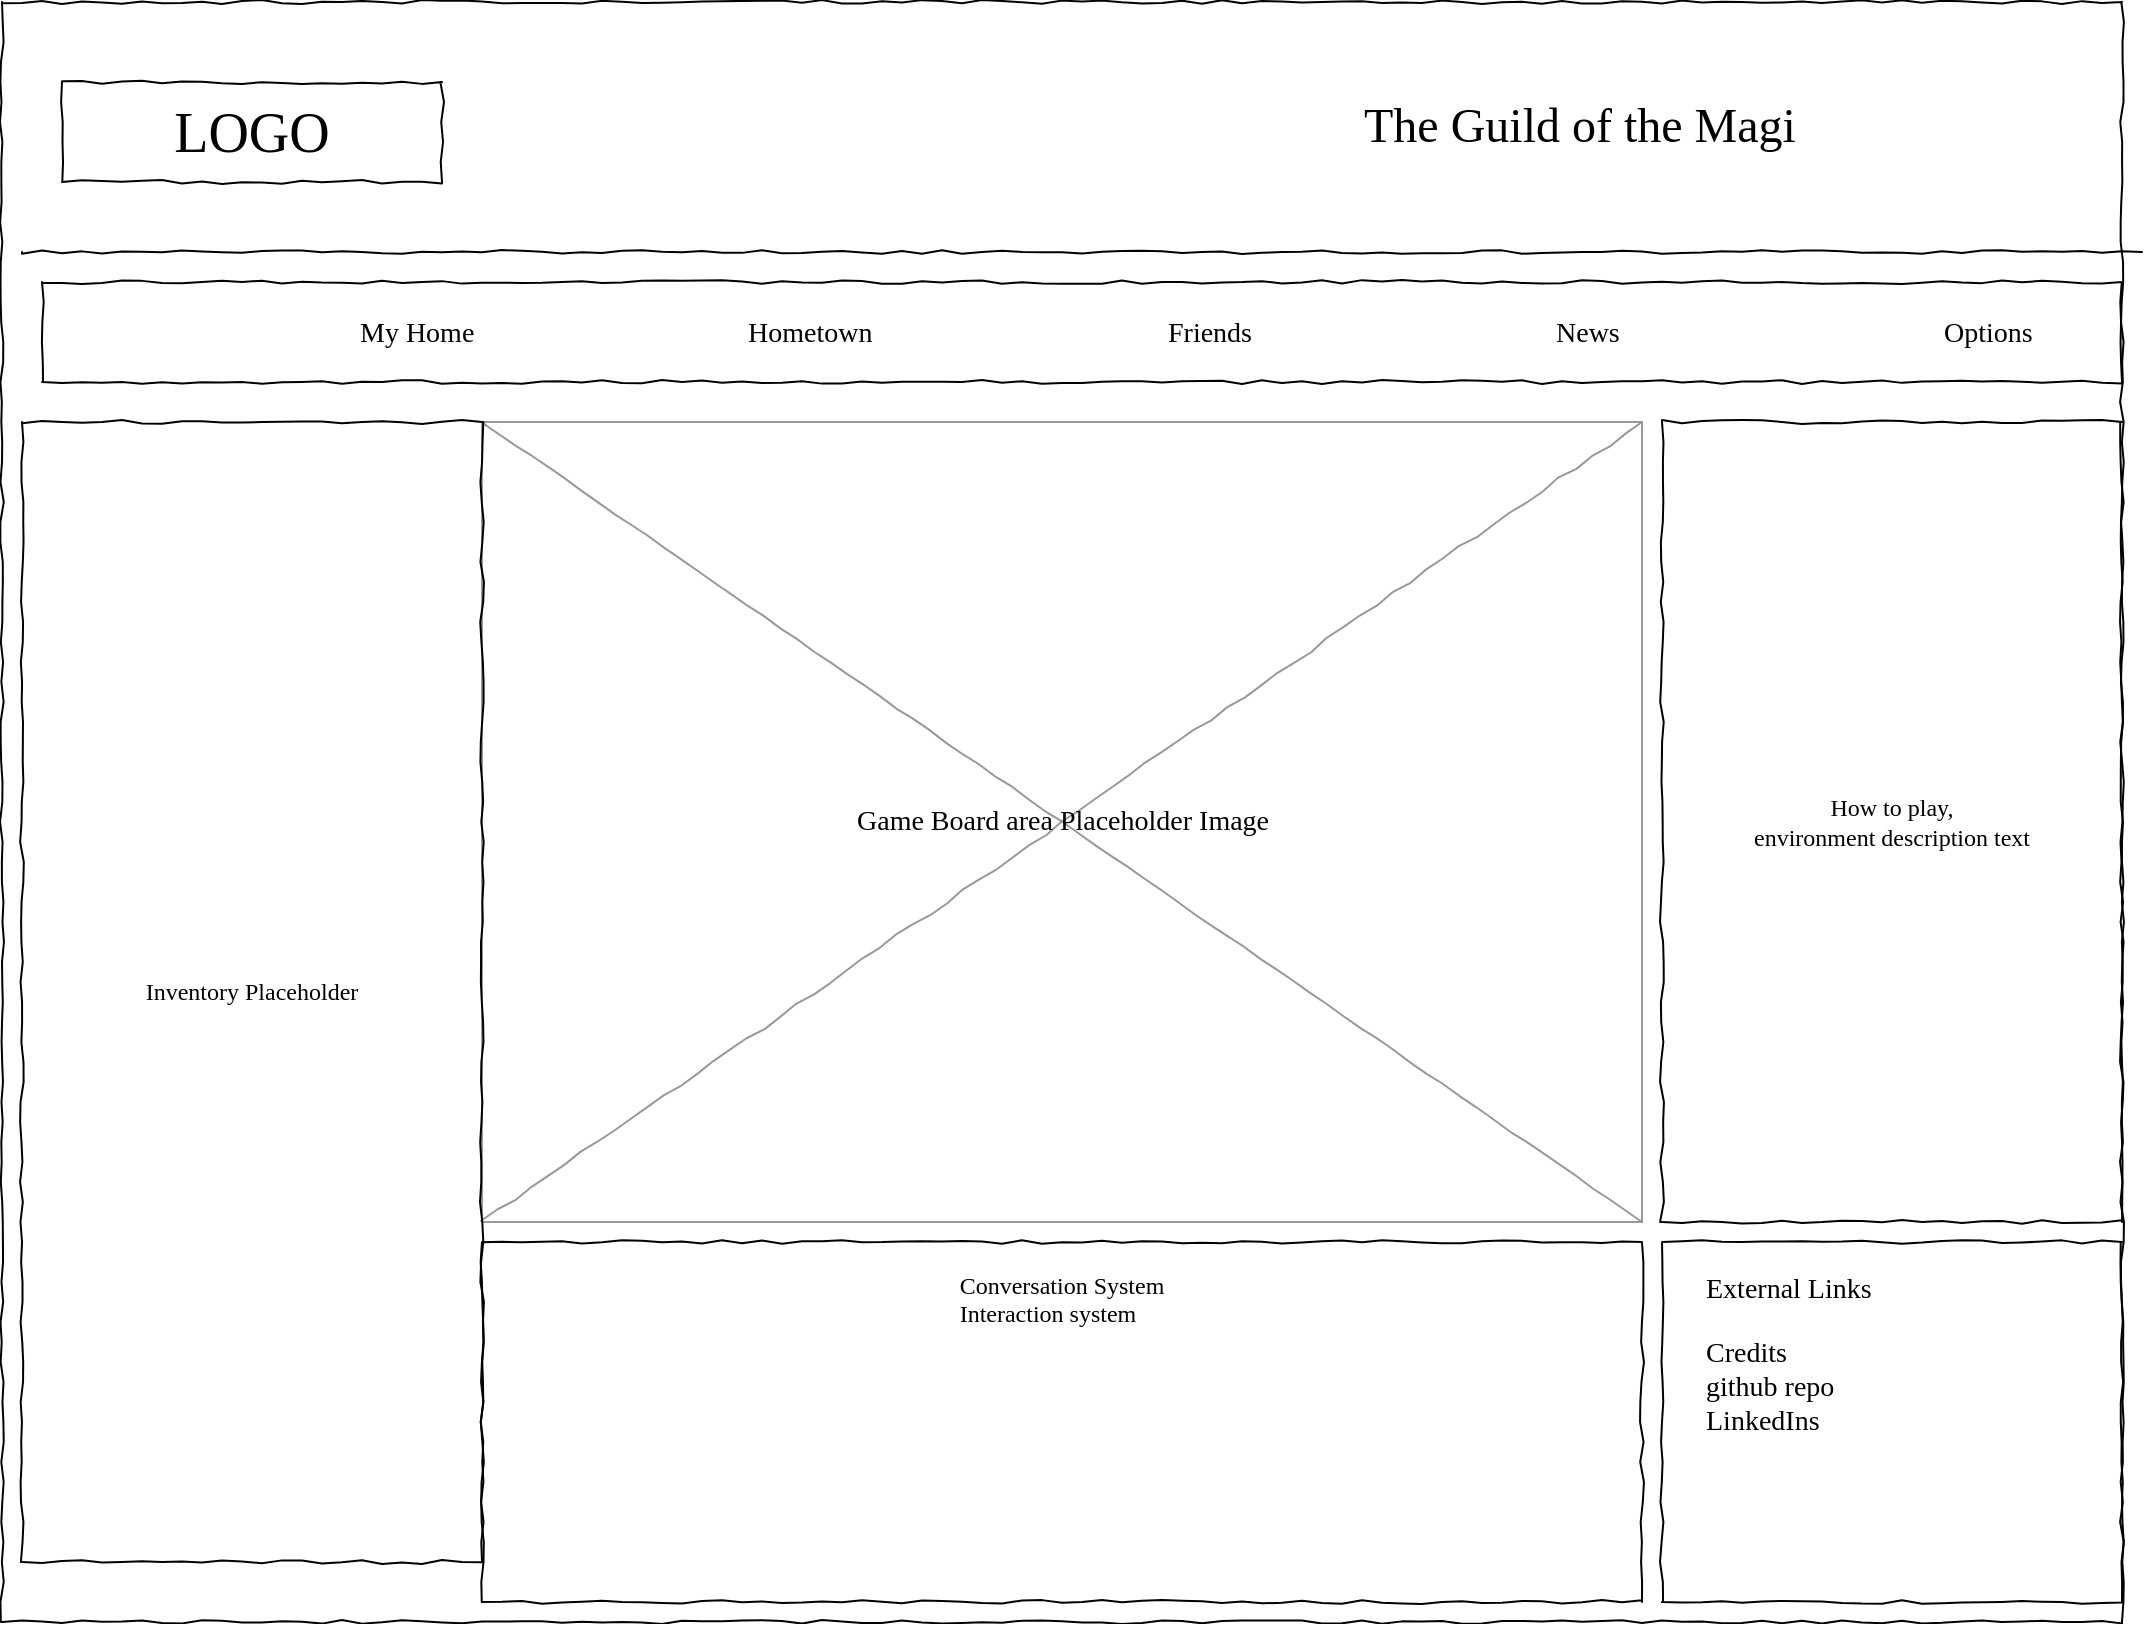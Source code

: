 <mxfile pages="5">
    <diagram name="Starting Page" id="03018318-947c-dd8e-b7a3-06fadd420f32">
        <mxGraphModel dx="902" dy="677" grid="1" gridSize="10" guides="1" tooltips="1" connect="1" arrows="1" fold="1" page="1" pageScale="1" pageWidth="1100" pageHeight="850" background="none" math="0" shadow="0">
            <root>
                <mxCell id="0"/>
                <mxCell id="1" parent="0"/>
                <mxCell id="677b7b8949515195-1" value="" style="whiteSpace=wrap;html=1;rounded=0;shadow=0;labelBackgroundColor=none;strokeColor=#000000;strokeWidth=1;fillColor=none;fontFamily=Verdana;fontSize=12;fontColor=#000000;align=center;comic=1;" parent="1" vertex="1">
                    <mxGeometry x="10" y="20" width="1060" height="810" as="geometry"/>
                </mxCell>
                <mxCell id="677b7b8949515195-2" value="LOGO" style="whiteSpace=wrap;html=1;rounded=0;shadow=0;labelBackgroundColor=none;strokeWidth=1;fontFamily=Verdana;fontSize=28;align=center;comic=1;" parent="1" vertex="1">
                    <mxGeometry x="40" y="60" width="190" height="50" as="geometry"/>
                </mxCell>
                <mxCell id="677b7b8949515195-9" value="" style="line;strokeWidth=1;html=1;rounded=0;shadow=0;labelBackgroundColor=none;fillColor=none;fontFamily=Verdana;fontSize=14;fontColor=#000000;align=center;comic=1;" parent="1" vertex="1">
                    <mxGeometry x="20" y="140" width="1060" height="10" as="geometry"/>
                </mxCell>
                <mxCell id="677b7b8949515195-10" value="" style="whiteSpace=wrap;html=1;rounded=0;shadow=0;labelBackgroundColor=none;strokeWidth=1;fillColor=none;fontFamily=Verdana;fontSize=12;align=center;comic=1;" parent="1" vertex="1">
                    <mxGeometry x="30" y="160" width="1040" height="50" as="geometry"/>
                </mxCell>
                <mxCell id="677b7b8949515195-11" value="My Home" style="text;html=1;points=[];align=left;verticalAlign=top;spacingTop=-4;fontSize=14;fontFamily=Verdana" parent="1" vertex="1">
                    <mxGeometry x="187" y="175" width="90" height="20" as="geometry"/>
                </mxCell>
                <mxCell id="677b7b8949515195-12" value="Friends" style="text;html=1;points=[];align=left;verticalAlign=top;spacingTop=-4;fontSize=14;fontFamily=Verdana" parent="1" vertex="1">
                    <mxGeometry x="591" y="175" width="60" height="20" as="geometry"/>
                </mxCell>
                <mxCell id="677b7b8949515195-13" value="News" style="text;html=1;points=[];align=left;verticalAlign=top;spacingTop=-4;fontSize=14;fontFamily=Verdana" parent="1" vertex="1">
                    <mxGeometry x="785" y="175" width="59" height="20" as="geometry"/>
                </mxCell>
                <mxCell id="677b7b8949515195-14" value="Options" style="text;html=1;points=[];align=left;verticalAlign=top;spacingTop=-4;fontSize=14;fontFamily=Verdana" parent="1" vertex="1">
                    <mxGeometry x="979" y="175" width="60" height="20" as="geometry"/>
                </mxCell>
                <mxCell id="677b7b8949515195-15" value="&lt;div style=&quot;text-align: justify&quot;&gt;Conversation System&lt;br&gt;Interaction system&lt;/div&gt;" style="whiteSpace=wrap;html=1;rounded=0;shadow=0;labelBackgroundColor=none;strokeWidth=1;fillColor=none;fontFamily=Verdana;fontSize=12;align=center;verticalAlign=top;spacing=10;comic=1;" parent="1" vertex="1">
                    <mxGeometry x="250" y="640" width="580" height="180" as="geometry"/>
                </mxCell>
                <mxCell id="677b7b8949515195-16" value="Game Board area Placeholder Image" style="verticalLabelPosition=middle;shadow=0;dashed=0;align=center;html=1;verticalAlign=middle;strokeWidth=1;shape=mxgraph.mockup.graphics.simpleIcon;strokeColor=#999999;rounded=0;labelBackgroundColor=none;fontFamily=Verdana;fontSize=14;fontColor=#000000;comic=1;labelPosition=center;" parent="1" vertex="1">
                    <mxGeometry x="250" y="230" width="580" height="400" as="geometry"/>
                </mxCell>
                <mxCell id="677b7b8949515195-25" value="How to play,&lt;br&gt;environment description text" style="whiteSpace=wrap;html=1;rounded=0;shadow=0;labelBackgroundColor=none;strokeWidth=1;fillColor=none;fontFamily=Verdana;fontSize=12;align=center;comic=1;" parent="1" vertex="1">
                    <mxGeometry x="840" y="230" width="230" height="400" as="geometry"/>
                </mxCell>
                <mxCell id="677b7b8949515195-26" value="" style="whiteSpace=wrap;html=1;rounded=0;shadow=0;labelBackgroundColor=none;strokeWidth=1;fillColor=none;fontFamily=Verdana;fontSize=12;align=center;comic=1;" parent="1" vertex="1">
                    <mxGeometry x="840" y="640" width="230" height="180" as="geometry"/>
                </mxCell>
                <mxCell id="677b7b8949515195-42" value="External Links" style="text;html=1;points=[];align=left;verticalAlign=top;spacingTop=-4;fontSize=14;fontFamily=Verdana" parent="1" vertex="1">
                    <mxGeometry x="860" y="653" width="170" height="20" as="geometry"/>
                </mxCell>
                <mxCell id="MtA1x5U0qlpor4KUaxFX-1" value="&lt;font style=&quot;font-size: 24px;&quot;&gt;The Guild of the Magi&lt;/font&gt;" style="text;html=1;points=[];align=left;verticalAlign=top;spacingTop=-4;fontSize=14;fontFamily=Verdana" parent="1" vertex="1">
                    <mxGeometry x="689" y="65" width="350" height="40" as="geometry"/>
                </mxCell>
                <mxCell id="u73gUDPw2i6b_FhPV3wI-1" value="Credits&lt;br&gt;&lt;div&gt;github repo&lt;/div&gt;&lt;div&gt;LinkedIns&lt;br&gt;&lt;/div&gt;" style="text;html=1;points=[];align=left;verticalAlign=top;spacingTop=-4;fontSize=14;fontFamily=Verdana" parent="1" vertex="1">
                    <mxGeometry x="860" y="685" width="170" height="90" as="geometry"/>
                </mxCell>
                <mxCell id="yjWzOJ8J6eFaMTqtYGgy-1" value="Inventory Placeholder" style="whiteSpace=wrap;html=1;rounded=0;shadow=0;labelBackgroundColor=none;strokeWidth=1;fillColor=none;fontFamily=Verdana;fontSize=12;align=center;comic=1;" parent="1" vertex="1">
                    <mxGeometry x="20" y="230" width="230" height="570" as="geometry"/>
                </mxCell>
                <mxCell id="2" value="Hometown" style="text;html=1;points=[];align=left;verticalAlign=top;spacingTop=-4;fontSize=14;fontFamily=Verdana" vertex="1" parent="1">
                    <mxGeometry x="381" y="175" width="90" height="20" as="geometry"/>
                </mxCell>
            </root>
        </mxGraphModel>
    </diagram>
    <diagram id="8gcqsWrhAlYrHcI_aeLw" name="During Play">
        <mxGraphModel dx="1066" dy="616" grid="1" gridSize="10" guides="1" tooltips="1" connect="1" arrows="1" fold="1" page="1" pageScale="1" pageWidth="850" pageHeight="1100" math="0" shadow="0">
            <root>
                <mxCell id="0"/>
                <mxCell id="1" parent="0"/>
                <mxCell id="bI1N6Jz-fYEOYebAlLPC-1" value="" style="whiteSpace=wrap;html=1;rounded=0;shadow=0;labelBackgroundColor=none;strokeColor=#000000;strokeWidth=1;fillColor=none;fontFamily=Verdana;fontSize=12;fontColor=#000000;align=center;comic=1;" parent="1" vertex="1">
                    <mxGeometry x="20" y="20" width="1060" height="810" as="geometry"/>
                </mxCell>
                <mxCell id="bI1N6Jz-fYEOYebAlLPC-2" value="LOGO" style="whiteSpace=wrap;html=1;rounded=0;shadow=0;labelBackgroundColor=none;strokeWidth=1;fontFamily=Verdana;fontSize=28;align=center;comic=1;" parent="1" vertex="1">
                    <mxGeometry x="40" y="60" width="190" height="50" as="geometry"/>
                </mxCell>
                <mxCell id="bI1N6Jz-fYEOYebAlLPC-7" value="" style="whiteSpace=wrap;html=1;rounded=0;shadow=0;labelBackgroundColor=none;strokeWidth=1;fillColor=none;fontFamily=Verdana;fontSize=12;align=center;comic=1;" parent="1" vertex="1">
                    <mxGeometry x="30" y="230" width="200" height="590" as="geometry"/>
                </mxCell>
                <mxCell id="bI1N6Jz-fYEOYebAlLPC-8" value="" style="line;strokeWidth=1;html=1;rounded=0;shadow=0;labelBackgroundColor=none;fillColor=none;fontFamily=Verdana;fontSize=14;fontColor=#000000;align=center;comic=1;" parent="1" vertex="1">
                    <mxGeometry x="20" y="140" width="1060" height="10" as="geometry"/>
                </mxCell>
                <mxCell id="bI1N6Jz-fYEOYebAlLPC-9" value="" style="whiteSpace=wrap;html=1;rounded=0;shadow=0;labelBackgroundColor=none;strokeWidth=1;fillColor=none;fontFamily=Verdana;fontSize=12;align=center;comic=1;" parent="1" vertex="1">
                    <mxGeometry x="30" y="160" width="1040" height="50" as="geometry"/>
                </mxCell>
                <mxCell id="bI1N6Jz-fYEOYebAlLPC-14" value="History of game actions" style="whiteSpace=wrap;html=1;rounded=0;shadow=0;labelBackgroundColor=none;strokeWidth=1;fillColor=none;fontFamily=Verdana;fontSize=12;align=center;verticalAlign=top;spacing=10;comic=1;" parent="1" vertex="1">
                    <mxGeometry x="250" y="640" width="580" height="180" as="geometry"/>
                </mxCell>
                <mxCell id="bI1N6Jz-fYEOYebAlLPC-15" value="Game Board Area" style="verticalLabelPosition=middle;shadow=0;dashed=0;align=center;html=1;verticalAlign=middle;strokeWidth=1;shape=mxgraph.mockup.graphics.simpleIcon;strokeColor=#999999;rounded=0;labelBackgroundColor=none;fontFamily=Verdana;fontSize=14;fontColor=#000000;comic=1;labelPosition=center;" parent="1" vertex="1">
                    <mxGeometry x="250" y="230" width="580" height="400" as="geometry"/>
                </mxCell>
                <mxCell id="bI1N6Jz-fYEOYebAlLPC-16" value="" style="whiteSpace=wrap;html=1;rounded=0;shadow=0;labelBackgroundColor=none;strokeWidth=1;fillColor=none;fontFamily=Verdana;fontSize=12;align=center;comic=1;" parent="1" vertex="1">
                    <mxGeometry x="840" y="230" width="230" height="400" as="geometry"/>
                </mxCell>
                <mxCell id="bI1N6Jz-fYEOYebAlLPC-17" value="" style="whiteSpace=wrap;html=1;rounded=0;shadow=0;labelBackgroundColor=none;strokeWidth=1;fillColor=none;fontFamily=Verdana;fontSize=12;align=center;comic=1;" parent="1" vertex="1">
                    <mxGeometry x="840" y="640" width="230" height="180" as="geometry"/>
                </mxCell>
                <mxCell id="bI1N6Jz-fYEOYebAlLPC-18" value="Inventory (if we get that far)" style="text;html=1;points=[];align=left;verticalAlign=top;spacingTop=-4;fontSize=14;fontFamily=Verdana" parent="1" vertex="1">
                    <mxGeometry x="40" y="250" width="170" height="20" as="geometry"/>
                </mxCell>
                <mxCell id="bI1N6Jz-fYEOYebAlLPC-33" value="External Links" style="text;html=1;points=[];align=left;verticalAlign=top;spacingTop=-4;fontSize=14;fontFamily=Verdana" parent="1" vertex="1">
                    <mxGeometry x="860" y="653" width="170" height="20" as="geometry"/>
                </mxCell>
                <mxCell id="bI1N6Jz-fYEOYebAlLPC-39" value="How to play" style="text;html=1;points=[];align=left;verticalAlign=top;spacingTop=-4;fontSize=14;fontFamily=Verdana" parent="1" vertex="1">
                    <mxGeometry x="850" y="260" width="170" height="20" as="geometry"/>
                </mxCell>
                <mxCell id="bI1N6Jz-fYEOYebAlLPC-40" value="Rogue" style="text;html=1;points=[];align=left;verticalAlign=top;spacingTop=-4;fontSize=14;fontFamily=Verdana" parent="1" vertex="1">
                    <mxGeometry x="280" y="70" width="100" height="30" as="geometry"/>
                </mxCell>
                <mxCell id="3tMZWmD8n9W2RvVIri14-1" value="Credits&lt;br&gt;&lt;div&gt;github repo&lt;/div&gt;&lt;div&gt;LinkedIns&lt;br&gt;&lt;/div&gt;" style="text;html=1;points=[];align=left;verticalAlign=top;spacingTop=-4;fontSize=14;fontFamily=Verdana" parent="1" vertex="1">
                    <mxGeometry x="860" y="685" width="170" height="90" as="geometry"/>
                </mxCell>
                <mxCell id="wJ0HoBK-MpjGunqqP_aH-1" value="New Game" style="text;html=1;points=[];align=left;verticalAlign=top;spacingTop=-4;fontSize=14;fontFamily=Verdana;fillColor=#d5e8d4;strokeColor=#82b366;" parent="1" vertex="1">
                    <mxGeometry x="330" y="175" width="60" height="20" as="geometry"/>
                </mxCell>
                <mxCell id="wJ0HoBK-MpjGunqqP_aH-2" value="Load Game" style="text;html=1;points=[];align=left;verticalAlign=top;spacingTop=-4;fontSize=14;fontFamily=Verdana" parent="1" vertex="1">
                    <mxGeometry x="477" y="175" width="60" height="20" as="geometry"/>
                </mxCell>
                <mxCell id="wJ0HoBK-MpjGunqqP_aH-3" value="Save Game" style="text;html=1;points=[];align=left;verticalAlign=top;spacingTop=-4;fontSize=14;fontFamily=Verdana" parent="1" vertex="1">
                    <mxGeometry x="623" y="175" width="60" height="20" as="geometry"/>
                </mxCell>
                <mxCell id="wJ0HoBK-MpjGunqqP_aH-4" value="Options" style="text;html=1;points=[];align=left;verticalAlign=top;spacingTop=-4;fontSize=14;fontFamily=Verdana" parent="1" vertex="1">
                    <mxGeometry x="770" y="175" width="60" height="20" as="geometry"/>
                </mxCell>
            </root>
        </mxGraphModel>
    </diagram>
    <diagram name="Options" id="_dfubeYZmg95CYRQrs_m">
        <mxGraphModel dx="1066" dy="616" grid="1" gridSize="10" guides="1" tooltips="1" connect="1" arrows="1" fold="1" page="1" pageScale="1" pageWidth="850" pageHeight="1100" math="0" shadow="0">
            <root>
                <mxCell id="i5ganBNxl7puiaIQph1v-0"/>
                <mxCell id="i5ganBNxl7puiaIQph1v-1" parent="i5ganBNxl7puiaIQph1v-0"/>
                <mxCell id="i5ganBNxl7puiaIQph1v-2" value="" style="whiteSpace=wrap;html=1;rounded=0;shadow=0;labelBackgroundColor=none;strokeColor=#000000;strokeWidth=1;fillColor=none;fontFamily=Verdana;fontSize=12;fontColor=#000000;align=center;comic=1;" parent="i5ganBNxl7puiaIQph1v-1" vertex="1">
                    <mxGeometry x="20" y="20" width="1060" height="810" as="geometry"/>
                </mxCell>
                <mxCell id="i5ganBNxl7puiaIQph1v-3" value="LOGO" style="whiteSpace=wrap;html=1;rounded=0;shadow=0;labelBackgroundColor=none;strokeWidth=1;fontFamily=Verdana;fontSize=28;align=center;comic=1;" parent="i5ganBNxl7puiaIQph1v-1" vertex="1">
                    <mxGeometry x="40" y="60" width="190" height="50" as="geometry"/>
                </mxCell>
                <mxCell id="i5ganBNxl7puiaIQph1v-4" value="Inventory Placeholder Image" style="whiteSpace=wrap;html=1;rounded=0;shadow=0;labelBackgroundColor=none;strokeWidth=1;fillColor=none;fontFamily=Verdana;fontSize=12;align=center;comic=1;" parent="i5ganBNxl7puiaIQph1v-1" vertex="1">
                    <mxGeometry x="30" y="230" width="200" height="590" as="geometry"/>
                </mxCell>
                <mxCell id="i5ganBNxl7puiaIQph1v-5" value="" style="line;strokeWidth=1;html=1;rounded=0;shadow=0;labelBackgroundColor=none;fillColor=none;fontFamily=Verdana;fontSize=14;fontColor=#000000;align=center;comic=1;" parent="i5ganBNxl7puiaIQph1v-1" vertex="1">
                    <mxGeometry x="20" y="140" width="1060" height="10" as="geometry"/>
                </mxCell>
                <mxCell id="i5ganBNxl7puiaIQph1v-6" value="" style="whiteSpace=wrap;html=1;rounded=0;shadow=0;labelBackgroundColor=none;strokeWidth=1;fillColor=none;fontFamily=Verdana;fontSize=12;align=center;comic=1;" parent="i5ganBNxl7puiaIQph1v-1" vertex="1">
                    <mxGeometry x="30" y="160" width="1040" height="50" as="geometry"/>
                </mxCell>
                <mxCell id="i5ganBNxl7puiaIQph1v-7" value="History of rogue" style="whiteSpace=wrap;html=1;rounded=0;shadow=0;labelBackgroundColor=none;strokeWidth=1;fillColor=none;fontFamily=Verdana;fontSize=12;align=center;verticalAlign=top;spacing=10;comic=1;" parent="i5ganBNxl7puiaIQph1v-1" vertex="1">
                    <mxGeometry x="250" y="640" width="580" height="180" as="geometry"/>
                </mxCell>
                <mxCell id="i5ganBNxl7puiaIQph1v-8" value="&lt;div&gt;Entity count&lt;br&gt;&lt;/div&gt;&lt;div&gt;Checkboxes for bones files&lt;/div&gt;&lt;div&gt;Delete or Unload bones files&lt;br&gt;&lt;/div&gt;&lt;div&gt;set custom emoji&lt;/div&gt;&lt;div&gt;set player's name&lt;br&gt;&lt;/div&gt;" style="verticalLabelPosition=middle;shadow=0;dashed=0;align=center;html=1;verticalAlign=middle;strokeWidth=1;shape=mxgraph.mockup.graphics.simpleIcon;strokeColor=#999999;rounded=0;labelBackgroundColor=none;fontFamily=Verdana;fontSize=14;fontColor=#000000;comic=1;labelPosition=center;" parent="i5ganBNxl7puiaIQph1v-1" vertex="1">
                    <mxGeometry x="250" y="230" width="580" height="400" as="geometry"/>
                </mxCell>
                <mxCell id="i5ganBNxl7puiaIQph1v-9" value="" style="whiteSpace=wrap;html=1;rounded=0;shadow=0;labelBackgroundColor=none;strokeWidth=1;fillColor=none;fontFamily=Verdana;fontSize=12;align=center;comic=1;" parent="i5ganBNxl7puiaIQph1v-1" vertex="1">
                    <mxGeometry x="840" y="230" width="230" height="400" as="geometry"/>
                </mxCell>
                <mxCell id="i5ganBNxl7puiaIQph1v-10" value="" style="whiteSpace=wrap;html=1;rounded=0;shadow=0;labelBackgroundColor=none;strokeWidth=1;fillColor=none;fontFamily=Verdana;fontSize=12;align=center;comic=1;" parent="i5ganBNxl7puiaIQph1v-1" vertex="1">
                    <mxGeometry x="840" y="640" width="230" height="180" as="geometry"/>
                </mxCell>
                <mxCell id="i5ganBNxl7puiaIQph1v-12" value="External Links" style="text;html=1;points=[];align=left;verticalAlign=top;spacingTop=-4;fontSize=14;fontFamily=Verdana" parent="i5ganBNxl7puiaIQph1v-1" vertex="1">
                    <mxGeometry x="860" y="653" width="170" height="20" as="geometry"/>
                </mxCell>
                <mxCell id="i5ganBNxl7puiaIQph1v-13" value="How to play" style="text;html=1;points=[];align=left;verticalAlign=top;spacingTop=-4;fontSize=14;fontFamily=Verdana" parent="i5ganBNxl7puiaIQph1v-1" vertex="1">
                    <mxGeometry x="850" y="260" width="170" height="20" as="geometry"/>
                </mxCell>
                <mxCell id="i5ganBNxl7puiaIQph1v-14" value="Rogue" style="text;html=1;points=[];align=left;verticalAlign=top;spacingTop=-4;fontSize=14;fontFamily=Verdana" parent="i5ganBNxl7puiaIQph1v-1" vertex="1">
                    <mxGeometry x="280" y="70" width="100" height="30" as="geometry"/>
                </mxCell>
                <mxCell id="i5ganBNxl7puiaIQph1v-15" value="Credits&lt;br&gt;&lt;div&gt;github repo&lt;/div&gt;&lt;div&gt;LinkedIns&lt;br&gt;&lt;/div&gt;" style="text;html=1;points=[];align=left;verticalAlign=top;spacingTop=-4;fontSize=14;fontFamily=Verdana" parent="i5ganBNxl7puiaIQph1v-1" vertex="1">
                    <mxGeometry x="860" y="685" width="170" height="90" as="geometry"/>
                </mxCell>
                <mxCell id="i5ganBNxl7puiaIQph1v-16" value="New Game" style="text;html=1;points=[];align=left;verticalAlign=top;spacingTop=-4;fontSize=14;fontFamily=Verdana" parent="i5ganBNxl7puiaIQph1v-1" vertex="1">
                    <mxGeometry x="330" y="175" width="60" height="20" as="geometry"/>
                </mxCell>
                <mxCell id="i5ganBNxl7puiaIQph1v-17" value="Load Game" style="text;html=1;points=[];align=left;verticalAlign=top;spacingTop=-4;fontSize=14;fontFamily=Verdana" parent="i5ganBNxl7puiaIQph1v-1" vertex="1">
                    <mxGeometry x="477" y="175" width="60" height="20" as="geometry"/>
                </mxCell>
                <mxCell id="i5ganBNxl7puiaIQph1v-18" value="Save Game" style="text;html=1;points=[];align=left;verticalAlign=top;spacingTop=-4;fontSize=14;fontFamily=Verdana" parent="i5ganBNxl7puiaIQph1v-1" vertex="1">
                    <mxGeometry x="623" y="175" width="60" height="20" as="geometry"/>
                </mxCell>
                <mxCell id="i5ganBNxl7puiaIQph1v-19" value="Options" style="text;html=1;points=[];align=left;verticalAlign=top;spacingTop=-4;fontSize=14;fontFamily=Verdana;fillColor=#d5e8d4;strokeColor=#82b366;" parent="i5ganBNxl7puiaIQph1v-1" vertex="1">
                    <mxGeometry x="770" y="175" width="60" height="20" as="geometry"/>
                </mxCell>
            </root>
        </mxGraphModel>
    </diagram>
    <diagram name="Save Game" id="bJ3EfH7VleJjNvOEZ6rp">
        <mxGraphModel dx="1066" dy="616" grid="1" gridSize="10" guides="1" tooltips="1" connect="1" arrows="1" fold="1" page="1" pageScale="1" pageWidth="850" pageHeight="1100" math="0" shadow="0">
            <root>
                <mxCell id="1cClHrK3Kd9biMGtf6Ir-0"/>
                <mxCell id="1cClHrK3Kd9biMGtf6Ir-1" parent="1cClHrK3Kd9biMGtf6Ir-0"/>
                <mxCell id="1cClHrK3Kd9biMGtf6Ir-2" value="" style="whiteSpace=wrap;html=1;rounded=0;shadow=0;labelBackgroundColor=none;strokeColor=#000000;strokeWidth=1;fillColor=none;fontFamily=Verdana;fontSize=12;fontColor=#000000;align=center;comic=1;" parent="1cClHrK3Kd9biMGtf6Ir-1" vertex="1">
                    <mxGeometry x="20" y="20" width="1060" height="810" as="geometry"/>
                </mxCell>
                <mxCell id="1cClHrK3Kd9biMGtf6Ir-3" value="LOGO" style="whiteSpace=wrap;html=1;rounded=0;shadow=0;labelBackgroundColor=none;strokeWidth=1;fontFamily=Verdana;fontSize=28;align=center;comic=1;" parent="1cClHrK3Kd9biMGtf6Ir-1" vertex="1">
                    <mxGeometry x="40" y="60" width="190" height="50" as="geometry"/>
                </mxCell>
                <mxCell id="1cClHrK3Kd9biMGtf6Ir-4" value="" style="whiteSpace=wrap;html=1;rounded=0;shadow=0;labelBackgroundColor=none;strokeWidth=1;fillColor=none;fontFamily=Verdana;fontSize=12;align=center;comic=1;" parent="1cClHrK3Kd9biMGtf6Ir-1" vertex="1">
                    <mxGeometry x="30" y="230" width="200" height="590" as="geometry"/>
                </mxCell>
                <mxCell id="1cClHrK3Kd9biMGtf6Ir-5" value="" style="line;strokeWidth=1;html=1;rounded=0;shadow=0;labelBackgroundColor=none;fillColor=none;fontFamily=Verdana;fontSize=14;fontColor=#000000;align=center;comic=1;" parent="1cClHrK3Kd9biMGtf6Ir-1" vertex="1">
                    <mxGeometry x="20" y="140" width="1060" height="10" as="geometry"/>
                </mxCell>
                <mxCell id="1cClHrK3Kd9biMGtf6Ir-6" value="" style="whiteSpace=wrap;html=1;rounded=0;shadow=0;labelBackgroundColor=none;strokeWidth=1;fillColor=none;fontFamily=Verdana;fontSize=12;align=center;comic=1;" parent="1cClHrK3Kd9biMGtf6Ir-1" vertex="1">
                    <mxGeometry x="30" y="160" width="1040" height="50" as="geometry"/>
                </mxCell>
                <mxCell id="1cClHrK3Kd9biMGtf6Ir-7" value="History of game actions" style="whiteSpace=wrap;html=1;rounded=0;shadow=0;labelBackgroundColor=none;strokeWidth=1;fillColor=none;fontFamily=Verdana;fontSize=12;align=center;verticalAlign=top;spacing=10;comic=1;" parent="1cClHrK3Kd9biMGtf6Ir-1" vertex="1">
                    <mxGeometry x="250" y="640" width="580" height="180" as="geometry"/>
                </mxCell>
                <mxCell id="1cClHrK3Kd9biMGtf6Ir-8" value="feedback that the game is saved" style="verticalLabelPosition=middle;shadow=0;dashed=0;align=center;html=1;verticalAlign=middle;strokeWidth=1;shape=mxgraph.mockup.graphics.simpleIcon;strokeColor=#999999;rounded=0;labelBackgroundColor=none;fontFamily=Verdana;fontSize=14;fontColor=#000000;comic=1;labelPosition=center;" parent="1cClHrK3Kd9biMGtf6Ir-1" vertex="1">
                    <mxGeometry x="250" y="230" width="580" height="400" as="geometry"/>
                </mxCell>
                <mxCell id="1cClHrK3Kd9biMGtf6Ir-9" value="" style="whiteSpace=wrap;html=1;rounded=0;shadow=0;labelBackgroundColor=none;strokeWidth=1;fillColor=none;fontFamily=Verdana;fontSize=12;align=center;comic=1;" parent="1cClHrK3Kd9biMGtf6Ir-1" vertex="1">
                    <mxGeometry x="840" y="230" width="230" height="400" as="geometry"/>
                </mxCell>
                <mxCell id="1cClHrK3Kd9biMGtf6Ir-10" value="" style="whiteSpace=wrap;html=1;rounded=0;shadow=0;labelBackgroundColor=none;strokeWidth=1;fillColor=none;fontFamily=Verdana;fontSize=12;align=center;comic=1;" parent="1cClHrK3Kd9biMGtf6Ir-1" vertex="1">
                    <mxGeometry x="840" y="640" width="230" height="180" as="geometry"/>
                </mxCell>
                <mxCell id="1cClHrK3Kd9biMGtf6Ir-11" value="Inventory (if we get that far)" style="text;html=1;points=[];align=left;verticalAlign=top;spacingTop=-4;fontSize=14;fontFamily=Verdana" parent="1cClHrK3Kd9biMGtf6Ir-1" vertex="1">
                    <mxGeometry x="40" y="250" width="170" height="20" as="geometry"/>
                </mxCell>
                <mxCell id="1cClHrK3Kd9biMGtf6Ir-12" value="External Links" style="text;html=1;points=[];align=left;verticalAlign=top;spacingTop=-4;fontSize=14;fontFamily=Verdana" parent="1cClHrK3Kd9biMGtf6Ir-1" vertex="1">
                    <mxGeometry x="860" y="653" width="170" height="20" as="geometry"/>
                </mxCell>
                <mxCell id="1cClHrK3Kd9biMGtf6Ir-13" value="How to play" style="text;html=1;points=[];align=left;verticalAlign=top;spacingTop=-4;fontSize=14;fontFamily=Verdana" parent="1cClHrK3Kd9biMGtf6Ir-1" vertex="1">
                    <mxGeometry x="850" y="260" width="170" height="20" as="geometry"/>
                </mxCell>
                <mxCell id="1cClHrK3Kd9biMGtf6Ir-14" value="Rogue" style="text;html=1;points=[];align=left;verticalAlign=top;spacingTop=-4;fontSize=14;fontFamily=Verdana" parent="1cClHrK3Kd9biMGtf6Ir-1" vertex="1">
                    <mxGeometry x="280" y="70" width="100" height="30" as="geometry"/>
                </mxCell>
                <mxCell id="1cClHrK3Kd9biMGtf6Ir-15" value="Credits&lt;br&gt;&lt;div&gt;github repo&lt;/div&gt;&lt;div&gt;LinkedIns&lt;br&gt;&lt;/div&gt;" style="text;html=1;points=[];align=left;verticalAlign=top;spacingTop=-4;fontSize=14;fontFamily=Verdana" parent="1cClHrK3Kd9biMGtf6Ir-1" vertex="1">
                    <mxGeometry x="860" y="685" width="170" height="90" as="geometry"/>
                </mxCell>
                <mxCell id="1cClHrK3Kd9biMGtf6Ir-16" value="New Game" style="text;html=1;points=[];align=left;verticalAlign=top;spacingTop=-4;fontSize=14;fontFamily=Verdana" parent="1cClHrK3Kd9biMGtf6Ir-1" vertex="1">
                    <mxGeometry x="330" y="175" width="60" height="20" as="geometry"/>
                </mxCell>
                <mxCell id="1cClHrK3Kd9biMGtf6Ir-17" value="Load Game" style="text;html=1;points=[];align=left;verticalAlign=top;spacingTop=-4;fontSize=14;fontFamily=Verdana" parent="1cClHrK3Kd9biMGtf6Ir-1" vertex="1">
                    <mxGeometry x="477" y="175" width="60" height="20" as="geometry"/>
                </mxCell>
                <mxCell id="1cClHrK3Kd9biMGtf6Ir-18" value="Save Game" style="text;html=1;points=[];align=left;verticalAlign=top;spacingTop=-4;fontSize=14;fontFamily=Verdana;fillColor=#d5e8d4;strokeColor=#82b366;" parent="1cClHrK3Kd9biMGtf6Ir-1" vertex="1">
                    <mxGeometry x="623" y="175" width="60" height="20" as="geometry"/>
                </mxCell>
                <mxCell id="1cClHrK3Kd9biMGtf6Ir-19" value="Options" style="text;html=1;points=[];align=left;verticalAlign=top;spacingTop=-4;fontSize=14;fontFamily=Verdana" parent="1cClHrK3Kd9biMGtf6Ir-1" vertex="1">
                    <mxGeometry x="770" y="175" width="60" height="20" as="geometry"/>
                </mxCell>
            </root>
        </mxGraphModel>
    </diagram>
    <diagram name="Load Game" id="72-gwtNT-dHhc7MaiIMS">
        <mxGraphModel dx="602" dy="232" grid="1" gridSize="10" guides="1" tooltips="1" connect="1" arrows="1" fold="1" page="1" pageScale="1" pageWidth="850" pageHeight="1100" math="0" shadow="0">
            <root>
                <mxCell id="r1zOQ3qdiibTc4OcZ8Vc-0"/>
                <mxCell id="r1zOQ3qdiibTc4OcZ8Vc-1" parent="r1zOQ3qdiibTc4OcZ8Vc-0"/>
                <mxCell id="r1zOQ3qdiibTc4OcZ8Vc-2" value="" style="whiteSpace=wrap;html=1;rounded=0;shadow=0;labelBackgroundColor=none;strokeColor=#000000;strokeWidth=1;fillColor=none;fontFamily=Verdana;fontSize=12;fontColor=#000000;align=center;comic=1;" parent="r1zOQ3qdiibTc4OcZ8Vc-1" vertex="1">
                    <mxGeometry x="20" y="20" width="1060" height="810" as="geometry"/>
                </mxCell>
                <mxCell id="r1zOQ3qdiibTc4OcZ8Vc-3" value="LOGO" style="whiteSpace=wrap;html=1;rounded=0;shadow=0;labelBackgroundColor=none;strokeWidth=1;fontFamily=Verdana;fontSize=28;align=center;comic=1;" parent="r1zOQ3qdiibTc4OcZ8Vc-1" vertex="1">
                    <mxGeometry x="40" y="60" width="190" height="50" as="geometry"/>
                </mxCell>
                <mxCell id="r1zOQ3qdiibTc4OcZ8Vc-4" value="" style="whiteSpace=wrap;html=1;rounded=0;shadow=0;labelBackgroundColor=none;strokeWidth=1;fillColor=none;fontFamily=Verdana;fontSize=12;align=center;comic=1;" parent="r1zOQ3qdiibTc4OcZ8Vc-1" vertex="1">
                    <mxGeometry x="30" y="230" width="200" height="590" as="geometry"/>
                </mxCell>
                <mxCell id="r1zOQ3qdiibTc4OcZ8Vc-5" value="" style="line;strokeWidth=1;html=1;rounded=0;shadow=0;labelBackgroundColor=none;fillColor=none;fontFamily=Verdana;fontSize=14;fontColor=#000000;align=center;comic=1;" parent="r1zOQ3qdiibTc4OcZ8Vc-1" vertex="1">
                    <mxGeometry x="20" y="140" width="1060" height="10" as="geometry"/>
                </mxCell>
                <mxCell id="r1zOQ3qdiibTc4OcZ8Vc-6" value="" style="whiteSpace=wrap;html=1;rounded=0;shadow=0;labelBackgroundColor=none;strokeWidth=1;fillColor=none;fontFamily=Verdana;fontSize=12;align=center;comic=1;" parent="r1zOQ3qdiibTc4OcZ8Vc-1" vertex="1">
                    <mxGeometry x="30" y="160" width="1040" height="50" as="geometry"/>
                </mxCell>
                <mxCell id="r1zOQ3qdiibTc4OcZ8Vc-7" value="History of game actions" style="whiteSpace=wrap;html=1;rounded=0;shadow=0;labelBackgroundColor=none;strokeWidth=1;fillColor=none;fontFamily=Verdana;fontSize=12;align=center;verticalAlign=top;spacing=10;comic=1;" parent="r1zOQ3qdiibTc4OcZ8Vc-1" vertex="1">
                    <mxGeometry x="250" y="640" width="580" height="180" as="geometry"/>
                </mxCell>
                <mxCell id="r1zOQ3qdiibTc4OcZ8Vc-8" value="List of saved games to pick from" style="verticalLabelPosition=middle;shadow=0;dashed=0;align=center;html=1;verticalAlign=middle;strokeWidth=1;shape=mxgraph.mockup.graphics.simpleIcon;strokeColor=#999999;rounded=0;labelBackgroundColor=none;fontFamily=Verdana;fontSize=14;fontColor=#000000;comic=1;labelPosition=center;" parent="r1zOQ3qdiibTc4OcZ8Vc-1" vertex="1">
                    <mxGeometry x="250" y="230" width="580" height="400" as="geometry"/>
                </mxCell>
                <mxCell id="r1zOQ3qdiibTc4OcZ8Vc-9" value="" style="whiteSpace=wrap;html=1;rounded=0;shadow=0;labelBackgroundColor=none;strokeWidth=1;fillColor=none;fontFamily=Verdana;fontSize=12;align=center;comic=1;" parent="r1zOQ3qdiibTc4OcZ8Vc-1" vertex="1">
                    <mxGeometry x="840" y="230" width="230" height="400" as="geometry"/>
                </mxCell>
                <mxCell id="r1zOQ3qdiibTc4OcZ8Vc-10" value="" style="whiteSpace=wrap;html=1;rounded=0;shadow=0;labelBackgroundColor=none;strokeWidth=1;fillColor=none;fontFamily=Verdana;fontSize=12;align=center;comic=1;" parent="r1zOQ3qdiibTc4OcZ8Vc-1" vertex="1">
                    <mxGeometry x="840" y="640" width="230" height="180" as="geometry"/>
                </mxCell>
                <mxCell id="r1zOQ3qdiibTc4OcZ8Vc-11" value="Inventory (if we get that far)" style="text;html=1;points=[];align=left;verticalAlign=top;spacingTop=-4;fontSize=14;fontFamily=Verdana" parent="r1zOQ3qdiibTc4OcZ8Vc-1" vertex="1">
                    <mxGeometry x="40" y="250" width="170" height="20" as="geometry"/>
                </mxCell>
                <mxCell id="r1zOQ3qdiibTc4OcZ8Vc-12" value="External Links" style="text;html=1;points=[];align=left;verticalAlign=top;spacingTop=-4;fontSize=14;fontFamily=Verdana" parent="r1zOQ3qdiibTc4OcZ8Vc-1" vertex="1">
                    <mxGeometry x="860" y="653" width="170" height="20" as="geometry"/>
                </mxCell>
                <mxCell id="r1zOQ3qdiibTc4OcZ8Vc-13" value="How to play" style="text;html=1;points=[];align=left;verticalAlign=top;spacingTop=-4;fontSize=14;fontFamily=Verdana" parent="r1zOQ3qdiibTc4OcZ8Vc-1" vertex="1">
                    <mxGeometry x="850" y="260" width="170" height="20" as="geometry"/>
                </mxCell>
                <mxCell id="r1zOQ3qdiibTc4OcZ8Vc-14" value="Rogue" style="text;html=1;points=[];align=left;verticalAlign=top;spacingTop=-4;fontSize=14;fontFamily=Verdana" parent="r1zOQ3qdiibTc4OcZ8Vc-1" vertex="1">
                    <mxGeometry x="280" y="70" width="100" height="30" as="geometry"/>
                </mxCell>
                <mxCell id="r1zOQ3qdiibTc4OcZ8Vc-15" value="Credits&lt;br&gt;&lt;div&gt;github repo&lt;/div&gt;&lt;div&gt;LinkedIns&lt;br&gt;&lt;/div&gt;" style="text;html=1;points=[];align=left;verticalAlign=top;spacingTop=-4;fontSize=14;fontFamily=Verdana" parent="r1zOQ3qdiibTc4OcZ8Vc-1" vertex="1">
                    <mxGeometry x="860" y="685" width="170" height="90" as="geometry"/>
                </mxCell>
                <mxCell id="r1zOQ3qdiibTc4OcZ8Vc-16" value="New Game" style="text;html=1;points=[];align=left;verticalAlign=top;spacingTop=-4;fontSize=14;fontFamily=Verdana" parent="r1zOQ3qdiibTc4OcZ8Vc-1" vertex="1">
                    <mxGeometry x="330" y="175" width="60" height="20" as="geometry"/>
                </mxCell>
                <mxCell id="r1zOQ3qdiibTc4OcZ8Vc-17" value="Load Game" style="text;html=1;points=[];align=left;verticalAlign=top;spacingTop=-4;fontSize=14;fontFamily=Verdana;fillColor=#d5e8d4;strokeColor=#82b366;" parent="r1zOQ3qdiibTc4OcZ8Vc-1" vertex="1">
                    <mxGeometry x="477" y="175" width="60" height="20" as="geometry"/>
                </mxCell>
                <mxCell id="r1zOQ3qdiibTc4OcZ8Vc-18" value="Save Game" style="text;html=1;points=[];align=left;verticalAlign=top;spacingTop=-4;fontSize=14;fontFamily=Verdana;" parent="r1zOQ3qdiibTc4OcZ8Vc-1" vertex="1">
                    <mxGeometry x="623" y="175" width="60" height="20" as="geometry"/>
                </mxCell>
                <mxCell id="r1zOQ3qdiibTc4OcZ8Vc-19" value="Options" style="text;html=1;points=[];align=left;verticalAlign=top;spacingTop=-4;fontSize=14;fontFamily=Verdana" parent="r1zOQ3qdiibTc4OcZ8Vc-1" vertex="1">
                    <mxGeometry x="770" y="175" width="60" height="20" as="geometry"/>
                </mxCell>
            </root>
        </mxGraphModel>
    </diagram>
</mxfile>